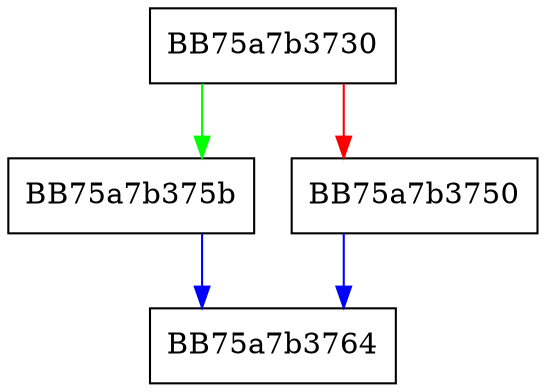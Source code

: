 digraph FPU_fbld {
  node [shape="box"];
  graph [splines=ortho];
  BB75a7b3730 -> BB75a7b375b [color="green"];
  BB75a7b3730 -> BB75a7b3750 [color="red"];
  BB75a7b3750 -> BB75a7b3764 [color="blue"];
  BB75a7b375b -> BB75a7b3764 [color="blue"];
}